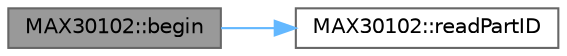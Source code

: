 digraph "MAX30102::begin"
{
 // LATEX_PDF_SIZE
  bgcolor="transparent";
  edge [fontname=Helvetica,fontsize=10,labelfontname=Helvetica,labelfontsize=10];
  node [fontname=Helvetica,fontsize=10,shape=box,height=0.2,width=0.4];
  rankdir="LR";
  Node1 [id="Node000001",label="MAX30102::begin",height=0.2,width=0.4,color="gray40", fillcolor="grey60", style="filled", fontcolor="black",tooltip="Initializes sensor."];
  Node1 -> Node2 [id="edge1_Node000001_Node000002",color="steelblue1",style="solid",tooltip=" "];
  Node2 [id="Node000002",label="MAX30102::readPartID",height=0.2,width=0.4,color="grey40", fillcolor="white", style="filled",URL="$classMAX30102.html#ac17326fd1347d61dfbfd5ab76d039fb2",tooltip="Read the part ID of the MAX30102 sensor."];
}
